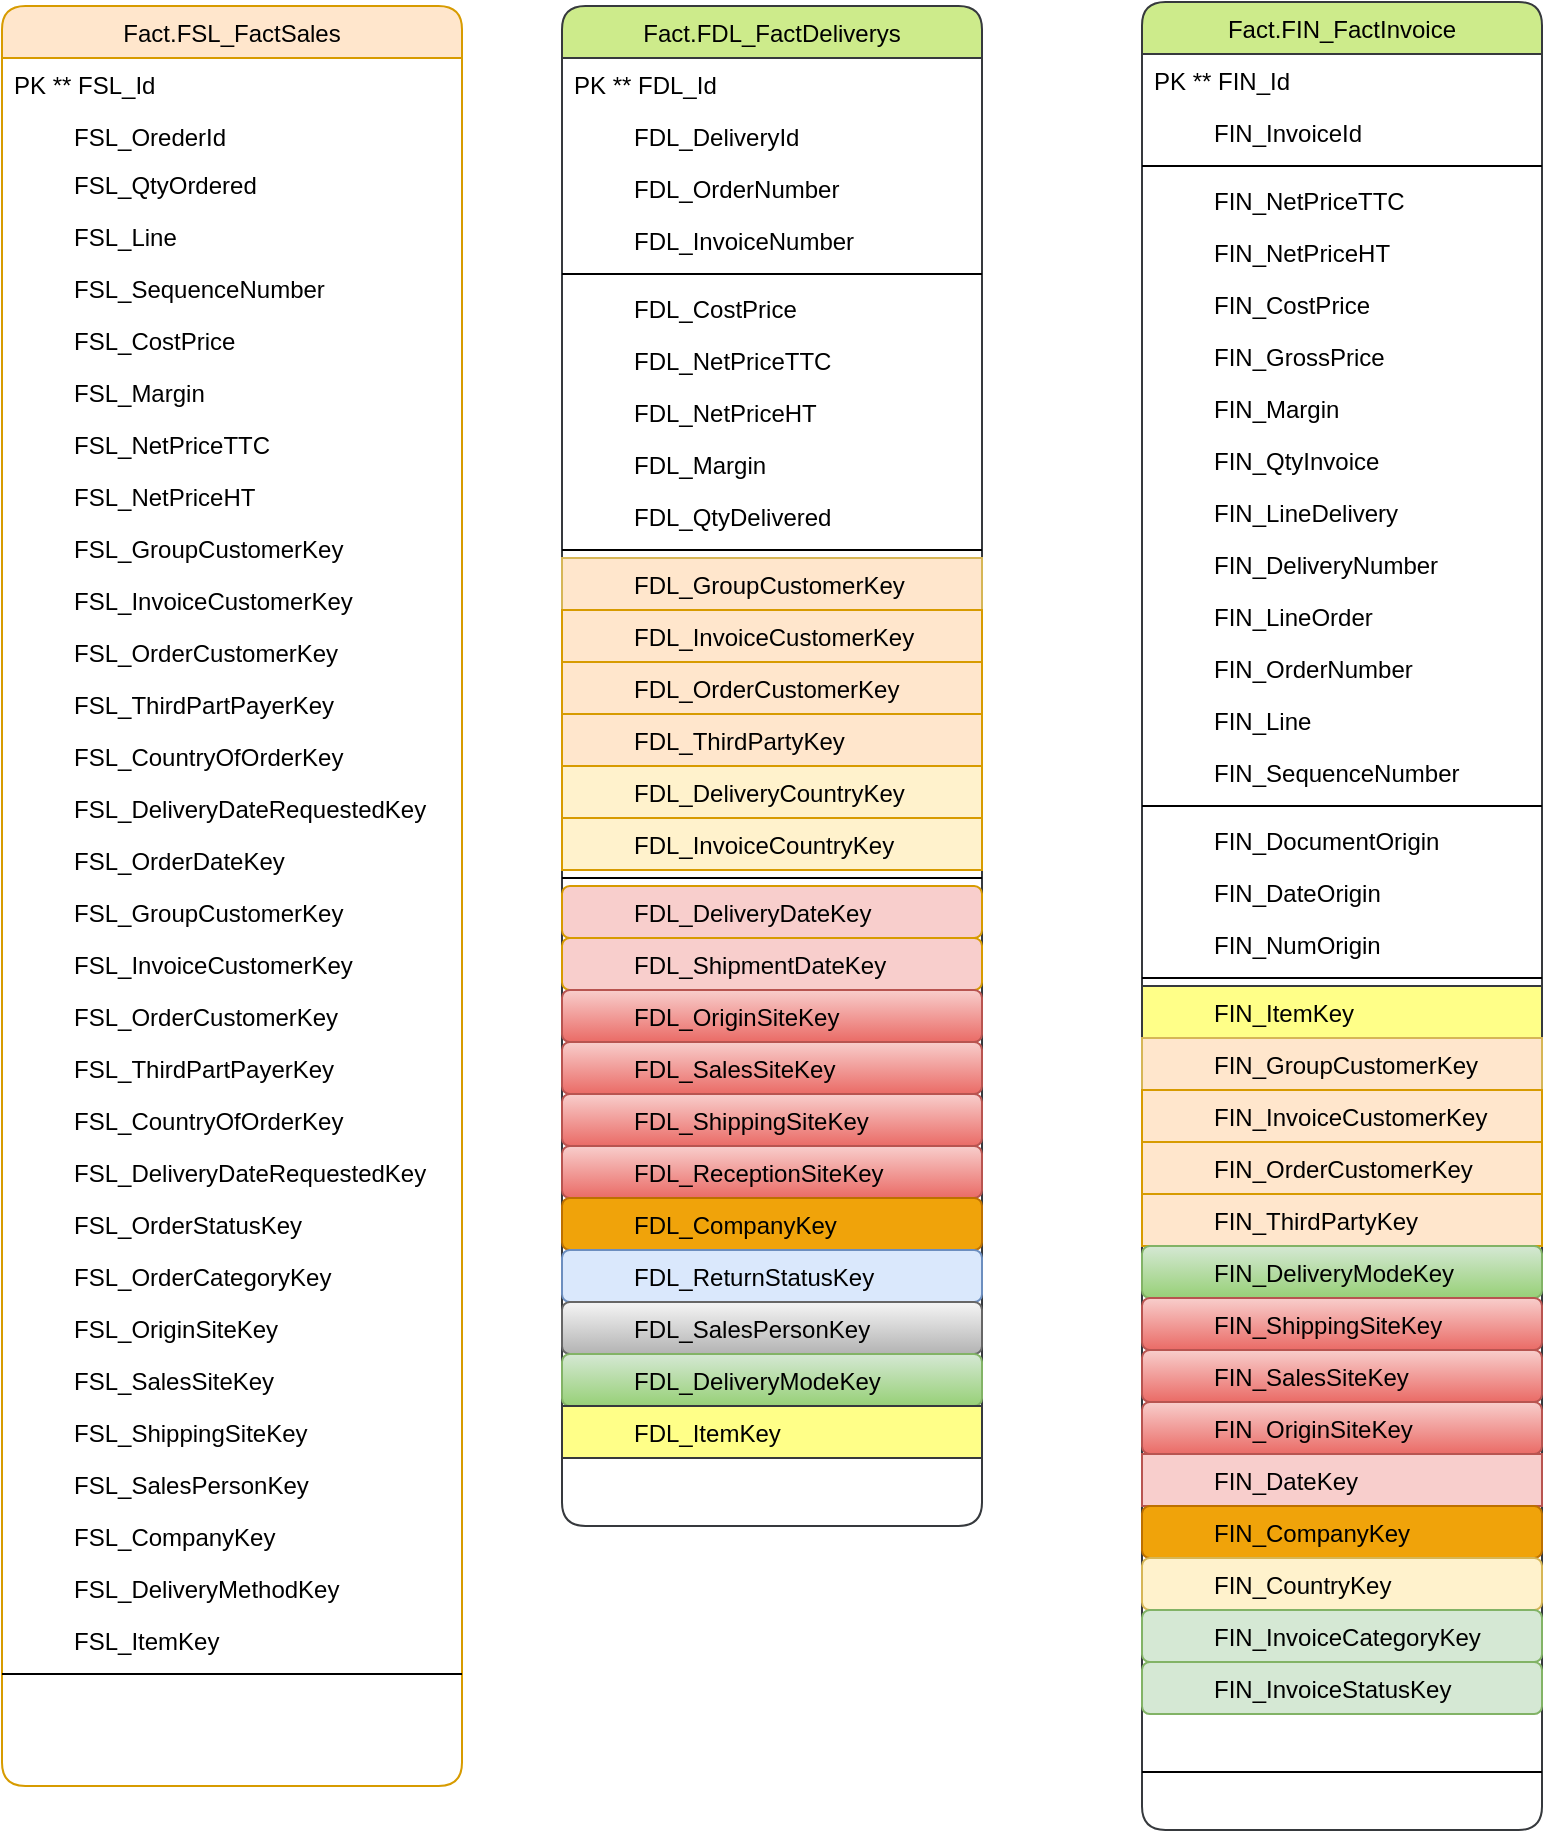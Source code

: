 <mxfile version="21.2.3" type="github">
  <diagram id="C5RBs43oDa-KdzZeNtuy" name="Page-1">
    <mxGraphModel dx="298" dy="638" grid="1" gridSize="10" guides="0" tooltips="1" connect="1" arrows="1" fold="1" page="1" pageScale="1" pageWidth="827" pageHeight="1169" math="0" shadow="0">
      <root>
        <mxCell id="WIyWlLk6GJQsqaUBKTNV-0" />
        <mxCell id="WIyWlLk6GJQsqaUBKTNV-1" parent="WIyWlLk6GJQsqaUBKTNV-0" />
        <mxCell id="zkfFHV4jXpPFQw0GAbJ--17" value="Fact.FDL_FactDeliverys" style="swimlane;fontStyle=0;align=center;verticalAlign=top;childLayout=stackLayout;horizontal=1;startSize=26;horizontalStack=0;resizeParent=1;resizeLast=0;collapsible=1;marginBottom=0;rounded=1;shadow=0;strokeWidth=1;fillColor=#cdeb8b;strokeColor=#36393d;" parent="WIyWlLk6GJQsqaUBKTNV-1" vertex="1">
          <mxGeometry x="550" y="240" width="210" height="760" as="geometry">
            <mxRectangle x="550" y="140" width="160" height="26" as="alternateBounds" />
          </mxGeometry>
        </mxCell>
        <mxCell id="zkfFHV4jXpPFQw0GAbJ--18" value="PK ** FDL_Id" style="text;align=left;verticalAlign=top;spacingLeft=4;spacingRight=4;overflow=hidden;rotatable=0;points=[[0,0.5],[1,0.5]];portConstraint=eastwest;" parent="zkfFHV4jXpPFQw0GAbJ--17" vertex="1">
          <mxGeometry y="26" width="210" height="26" as="geometry" />
        </mxCell>
        <mxCell id="zkfFHV4jXpPFQw0GAbJ--19" value="         FDL_DeliveryId" style="text;align=left;verticalAlign=top;spacingLeft=4;spacingRight=4;overflow=hidden;rotatable=0;points=[[0,0.5],[1,0.5]];portConstraint=eastwest;rounded=0;shadow=0;html=0;" parent="zkfFHV4jXpPFQw0GAbJ--17" vertex="1">
          <mxGeometry y="52" width="210" height="26" as="geometry" />
        </mxCell>
        <mxCell id="yMNnYsmY4ad9jijK5Zf2-101" value="         FDL_OrderNumber  " style="text;align=left;verticalAlign=top;spacingLeft=4;spacingRight=4;overflow=hidden;rotatable=0;points=[[0,0.5],[1,0.5]];portConstraint=eastwest;rounded=0;shadow=0;html=0;" parent="zkfFHV4jXpPFQw0GAbJ--17" vertex="1">
          <mxGeometry y="78" width="210" height="26" as="geometry" />
        </mxCell>
        <mxCell id="yMNnYsmY4ad9jijK5Zf2-102" value="         FDL_InvoiceNumber  " style="text;align=left;verticalAlign=top;spacingLeft=4;spacingRight=4;overflow=hidden;rotatable=0;points=[[0,0.5],[1,0.5]];portConstraint=eastwest;rounded=0;shadow=0;html=0;" parent="zkfFHV4jXpPFQw0GAbJ--17" vertex="1">
          <mxGeometry y="104" width="210" height="26" as="geometry" />
        </mxCell>
        <mxCell id="zkfFHV4jXpPFQw0GAbJ--23" value="" style="line;html=1;strokeWidth=1;align=left;verticalAlign=middle;spacingTop=-1;spacingLeft=3;spacingRight=3;rotatable=0;labelPosition=right;points=[];portConstraint=eastwest;" parent="zkfFHV4jXpPFQw0GAbJ--17" vertex="1">
          <mxGeometry y="130" width="210" height="8" as="geometry" />
        </mxCell>
        <mxCell id="yMNnYsmY4ad9jijK5Zf2-129" value="         FDL_CostPrice   " style="text;align=left;verticalAlign=top;spacingLeft=4;spacingRight=4;overflow=hidden;rotatable=0;points=[[0,0.5],[1,0.5]];portConstraint=eastwest;rounded=0;shadow=0;html=0;" parent="zkfFHV4jXpPFQw0GAbJ--17" vertex="1">
          <mxGeometry y="138" width="210" height="26" as="geometry" />
        </mxCell>
        <mxCell id="yMNnYsmY4ad9jijK5Zf2-130" value="         FDL_NetPriceTTC  " style="text;align=left;verticalAlign=top;spacingLeft=4;spacingRight=4;overflow=hidden;rotatable=0;points=[[0,0.5],[1,0.5]];portConstraint=eastwest;rounded=0;shadow=0;html=0;" parent="zkfFHV4jXpPFQw0GAbJ--17" vertex="1">
          <mxGeometry y="164" width="210" height="26" as="geometry" />
        </mxCell>
        <mxCell id="yMNnYsmY4ad9jijK5Zf2-131" value="         FDL_NetPriceHT  " style="text;align=left;verticalAlign=top;spacingLeft=4;spacingRight=4;overflow=hidden;rotatable=0;points=[[0,0.5],[1,0.5]];portConstraint=eastwest;rounded=0;shadow=0;html=0;" parent="zkfFHV4jXpPFQw0GAbJ--17" vertex="1">
          <mxGeometry y="190" width="210" height="26" as="geometry" />
        </mxCell>
        <mxCell id="yMNnYsmY4ad9jijK5Zf2-132" value="         FDL_Margin  " style="text;align=left;verticalAlign=top;spacingLeft=4;spacingRight=4;overflow=hidden;rotatable=0;points=[[0,0.5],[1,0.5]];portConstraint=eastwest;rounded=0;shadow=0;html=0;" parent="zkfFHV4jXpPFQw0GAbJ--17" vertex="1">
          <mxGeometry y="216" width="210" height="26" as="geometry" />
        </mxCell>
        <mxCell id="yMNnYsmY4ad9jijK5Zf2-133" value="         FDL_QtyDelivered  " style="text;align=left;verticalAlign=top;spacingLeft=4;spacingRight=4;overflow=hidden;rotatable=0;points=[[0,0.5],[1,0.5]];portConstraint=eastwest;rounded=0;shadow=0;html=0;" parent="zkfFHV4jXpPFQw0GAbJ--17" vertex="1">
          <mxGeometry y="242" width="210" height="26" as="geometry" />
        </mxCell>
        <mxCell id="yMNnYsmY4ad9jijK5Zf2-137" value="" style="line;html=1;strokeWidth=1;align=left;verticalAlign=middle;spacingTop=-1;spacingLeft=3;spacingRight=3;rotatable=0;labelPosition=right;points=[];portConstraint=eastwest;" parent="zkfFHV4jXpPFQw0GAbJ--17" vertex="1">
          <mxGeometry y="268" width="210" height="8" as="geometry" />
        </mxCell>
        <mxCell id="yMNnYsmY4ad9jijK5Zf2-103" value="         FDL_GroupCustomerKey  " style="text;align=left;verticalAlign=top;spacingLeft=4;spacingRight=4;overflow=hidden;rotatable=0;points=[[0,0.5],[1,0.5]];portConstraint=eastwest;rounded=0;shadow=0;html=0;fillColor=#FFE6CC;strokeColor=#d6b656;" parent="zkfFHV4jXpPFQw0GAbJ--17" vertex="1">
          <mxGeometry y="276" width="210" height="26" as="geometry" />
        </mxCell>
        <mxCell id="yMNnYsmY4ad9jijK5Zf2-104" value="         FDL_InvoiceCustomerKey  " style="text;align=left;verticalAlign=top;spacingLeft=4;spacingRight=4;overflow=hidden;rotatable=0;points=[[0,0.5],[1,0.5]];portConstraint=eastwest;rounded=0;shadow=0;html=0;fillColor=#ffe6cc;strokeColor=#d79b00;" parent="zkfFHV4jXpPFQw0GAbJ--17" vertex="1">
          <mxGeometry y="302" width="210" height="26" as="geometry" />
        </mxCell>
        <mxCell id="yMNnYsmY4ad9jijK5Zf2-105" value="         FDL_OrderCustomerKey  " style="text;align=left;verticalAlign=top;spacingLeft=4;spacingRight=4;overflow=hidden;rotatable=0;points=[[0,0.5],[1,0.5]];portConstraint=eastwest;rounded=0;shadow=0;html=0;fillColor=#ffe6cc;strokeColor=#d79b00;" parent="zkfFHV4jXpPFQw0GAbJ--17" vertex="1">
          <mxGeometry y="328" width="210" height="26" as="geometry" />
        </mxCell>
        <mxCell id="yMNnYsmY4ad9jijK5Zf2-106" value="         FDL_ThirdPartyKey  " style="text;align=left;verticalAlign=top;spacingLeft=4;spacingRight=4;overflow=hidden;rotatable=0;points=[[0,0.5],[1,0.5]];portConstraint=eastwest;rounded=0;shadow=0;html=0;fillColor=#ffe6cc;strokeColor=#d79b00;" parent="zkfFHV4jXpPFQw0GAbJ--17" vertex="1">
          <mxGeometry y="354" width="210" height="26" as="geometry" />
        </mxCell>
        <mxCell id="yMNnYsmY4ad9jijK5Zf2-107" value="         FDL_DeliveryCountryKey  " style="text;align=left;verticalAlign=top;spacingLeft=4;spacingRight=4;overflow=hidden;rotatable=0;points=[[0,0.5],[1,0.5]];portConstraint=eastwest;rounded=0;shadow=0;html=0;fillColor=#FFF2CC;strokeColor=#d79b00;" parent="zkfFHV4jXpPFQw0GAbJ--17" vertex="1">
          <mxGeometry y="380" width="210" height="26" as="geometry" />
        </mxCell>
        <mxCell id="yMNnYsmY4ad9jijK5Zf2-108" value="         FDL_InvoiceCountryKey" style="text;align=left;verticalAlign=top;spacingLeft=4;spacingRight=4;overflow=hidden;rotatable=0;points=[[0,0.5],[1,0.5]];portConstraint=eastwest;rounded=0;shadow=0;html=0;fillColor=#FFF2CC;strokeColor=#d79b00;" parent="zkfFHV4jXpPFQw0GAbJ--17" vertex="1">
          <mxGeometry y="406" width="210" height="26" as="geometry" />
        </mxCell>
        <mxCell id="yMNnYsmY4ad9jijK5Zf2-109" value="" style="line;html=1;strokeWidth=1;align=left;verticalAlign=middle;spacingTop=-1;spacingLeft=3;spacingRight=3;rotatable=0;labelPosition=right;points=[];portConstraint=eastwest;" parent="zkfFHV4jXpPFQw0GAbJ--17" vertex="1">
          <mxGeometry y="432" width="210" height="8" as="geometry" />
        </mxCell>
        <mxCell id="yMNnYsmY4ad9jijK5Zf2-110" value="         FDL_DeliveryDateKey  " style="text;align=left;verticalAlign=top;spacingLeft=4;spacingRight=4;overflow=hidden;rotatable=0;points=[[0,0.5],[1,0.5]];portConstraint=eastwest;rounded=1;shadow=0;html=0;fillColor=#F8CECC;strokeColor=#d79b00;" parent="zkfFHV4jXpPFQw0GAbJ--17" vertex="1">
          <mxGeometry y="440" width="210" height="26" as="geometry" />
        </mxCell>
        <mxCell id="yMNnYsmY4ad9jijK5Zf2-112" value="         FDL_ShipmentDateKey  " style="text;align=left;verticalAlign=top;spacingLeft=4;spacingRight=4;overflow=hidden;rotatable=0;points=[[0,0.5],[1,0.5]];portConstraint=eastwest;rounded=1;shadow=0;html=0;fillColor=#F8CECC;strokeColor=#d79b00;" parent="zkfFHV4jXpPFQw0GAbJ--17" vertex="1">
          <mxGeometry y="466" width="210" height="26" as="geometry" />
        </mxCell>
        <mxCell id="yMNnYsmY4ad9jijK5Zf2-118" value="         FDL_OriginSiteKey&#xa;  " style="text;align=left;verticalAlign=top;spacingLeft=4;spacingRight=4;overflow=hidden;rotatable=0;points=[[0,0.5],[1,0.5]];portConstraint=eastwest;rounded=1;shadow=0;html=0;fillColor=#f8cecc;strokeColor=#b85450;gradientColor=#ea6b66;" parent="zkfFHV4jXpPFQw0GAbJ--17" vertex="1">
          <mxGeometry y="492" width="210" height="26" as="geometry" />
        </mxCell>
        <mxCell id="yMNnYsmY4ad9jijK5Zf2-119" value="         FDL_SalesSiteKey&#xa;  " style="text;align=left;verticalAlign=top;spacingLeft=4;spacingRight=4;overflow=hidden;rotatable=0;points=[[0,0.5],[1,0.5]];portConstraint=eastwest;rounded=1;shadow=0;html=0;fillColor=#f8cecc;strokeColor=#b85450;gradientColor=#ea6b66;" parent="zkfFHV4jXpPFQw0GAbJ--17" vertex="1">
          <mxGeometry y="518" width="210" height="26" as="geometry" />
        </mxCell>
        <mxCell id="yMNnYsmY4ad9jijK5Zf2-120" value="         FDL_ShippingSiteKey&#xa;  " style="text;align=left;verticalAlign=top;spacingLeft=4;spacingRight=4;overflow=hidden;rotatable=0;points=[[0,0.5],[1,0.5]];portConstraint=eastwest;rounded=1;shadow=0;html=0;fillColor=#f8cecc;strokeColor=#b85450;gradientColor=#ea6b66;" parent="zkfFHV4jXpPFQw0GAbJ--17" vertex="1">
          <mxGeometry y="544" width="210" height="26" as="geometry" />
        </mxCell>
        <mxCell id="yMNnYsmY4ad9jijK5Zf2-121" value="         FDL_ReceptionSiteKey&#xa;  " style="text;align=left;verticalAlign=top;spacingLeft=4;spacingRight=4;overflow=hidden;rotatable=0;points=[[0,0.5],[1,0.5]];portConstraint=eastwest;rounded=1;shadow=0;html=0;fillColor=#f8cecc;strokeColor=#b85450;gradientColor=#ea6b66;" parent="zkfFHV4jXpPFQw0GAbJ--17" vertex="1">
          <mxGeometry y="570" width="210" height="26" as="geometry" />
        </mxCell>
        <mxCell id="yMNnYsmY4ad9jijK5Zf2-122" value="         FDL_CompanyKey&#xa;  " style="text;align=left;verticalAlign=top;spacingLeft=4;spacingRight=4;overflow=hidden;rotatable=0;points=[[0,0.5],[1,0.5]];portConstraint=eastwest;rounded=1;shadow=0;html=0;fillColor=#f0a30a;strokeColor=#BD7000;fontColor=#000000;" parent="zkfFHV4jXpPFQw0GAbJ--17" vertex="1">
          <mxGeometry y="596" width="210" height="26" as="geometry" />
        </mxCell>
        <mxCell id="yMNnYsmY4ad9jijK5Zf2-123" value="         FDL_ReturnStatusKey&#xa;  " style="text;align=left;verticalAlign=top;spacingLeft=4;spacingRight=4;overflow=hidden;rotatable=0;points=[[0,0.5],[1,0.5]];portConstraint=eastwest;rounded=1;shadow=0;html=0;fillColor=#dae8fc;strokeColor=#6c8ebf;" parent="zkfFHV4jXpPFQw0GAbJ--17" vertex="1">
          <mxGeometry y="622" width="210" height="26" as="geometry" />
        </mxCell>
        <mxCell id="yMNnYsmY4ad9jijK5Zf2-126" value="         FDL_SalesPersonKey&#xa;  " style="text;align=left;verticalAlign=top;spacingLeft=4;spacingRight=4;overflow=hidden;rotatable=0;points=[[0,0.5],[1,0.5]];portConstraint=eastwest;rounded=1;shadow=0;html=0;fillColor=#f5f5f5;strokeColor=#666666;gradientColor=#b3b3b3;" parent="zkfFHV4jXpPFQw0GAbJ--17" vertex="1">
          <mxGeometry y="648" width="210" height="26" as="geometry" />
        </mxCell>
        <mxCell id="yMNnYsmY4ad9jijK5Zf2-127" value="         FDL_DeliveryModeKey&#xa;  " style="text;align=left;verticalAlign=top;spacingLeft=4;spacingRight=4;overflow=hidden;rotatable=0;points=[[0,0.5],[1,0.5]];portConstraint=eastwest;rounded=1;shadow=0;html=0;fillColor=#d5e8d4;strokeColor=#82b366;gradientColor=#97d077;" parent="zkfFHV4jXpPFQw0GAbJ--17" vertex="1">
          <mxGeometry y="674" width="210" height="26" as="geometry" />
        </mxCell>
        <mxCell id="yMNnYsmY4ad9jijK5Zf2-139" value="         FDL_ItemKey " style="text;align=left;verticalAlign=top;spacingLeft=4;spacingRight=4;overflow=hidden;rotatable=0;points=[[0,0.5],[1,0.5]];portConstraint=eastwest;rounded=0;shadow=0;html=0;fillColor=#ffff88;strokeColor=#36393d;" parent="zkfFHV4jXpPFQw0GAbJ--17" vertex="1">
          <mxGeometry y="700" width="210" height="26" as="geometry" />
        </mxCell>
        <mxCell id="yMNnYsmY4ad9jijK5Zf2-24" value="Fact.FIN_FactInvoice" style="swimlane;fontStyle=0;align=center;verticalAlign=top;childLayout=stackLayout;horizontal=1;startSize=26;horizontalStack=0;resizeParent=1;resizeLast=0;collapsible=1;marginBottom=0;rounded=1;shadow=0;strokeWidth=1;fillColor=#cdeb8b;strokeColor=#36393d;" parent="WIyWlLk6GJQsqaUBKTNV-1" vertex="1">
          <mxGeometry x="840" y="238" width="200" height="914" as="geometry">
            <mxRectangle x="550" y="140" width="160" height="26" as="alternateBounds" />
          </mxGeometry>
        </mxCell>
        <mxCell id="yMNnYsmY4ad9jijK5Zf2-25" value="PK ** FIN_Id" style="text;align=left;verticalAlign=top;spacingLeft=4;spacingRight=4;overflow=hidden;rotatable=0;points=[[0,0.5],[1,0.5]];portConstraint=eastwest;" parent="yMNnYsmY4ad9jijK5Zf2-24" vertex="1">
          <mxGeometry y="26" width="200" height="26" as="geometry" />
        </mxCell>
        <mxCell id="yMNnYsmY4ad9jijK5Zf2-26" value="         FIN_InvoiceId" style="text;align=left;verticalAlign=top;spacingLeft=4;spacingRight=4;overflow=hidden;rotatable=0;points=[[0,0.5],[1,0.5]];portConstraint=eastwest;rounded=0;shadow=0;html=0;" parent="yMNnYsmY4ad9jijK5Zf2-24" vertex="1">
          <mxGeometry y="52" width="200" height="26" as="geometry" />
        </mxCell>
        <mxCell id="yMNnYsmY4ad9jijK5Zf2-27" value="" style="line;html=1;strokeWidth=1;align=left;verticalAlign=middle;spacingTop=-1;spacingLeft=3;spacingRight=3;rotatable=0;labelPosition=right;points=[];portConstraint=eastwest;" parent="yMNnYsmY4ad9jijK5Zf2-24" vertex="1">
          <mxGeometry y="78" width="200" height="8" as="geometry" />
        </mxCell>
        <mxCell id="yMNnYsmY4ad9jijK5Zf2-147" value="         FIN_NetPriceTTC&#xa; " style="text;align=left;verticalAlign=top;spacingLeft=4;spacingRight=4;overflow=hidden;rotatable=0;points=[[0,0.5],[1,0.5]];portConstraint=eastwest;rounded=0;shadow=0;html=0;" parent="yMNnYsmY4ad9jijK5Zf2-24" vertex="1">
          <mxGeometry y="86" width="200" height="26" as="geometry" />
        </mxCell>
        <mxCell id="yMNnYsmY4ad9jijK5Zf2-151" value="         FIN_NetPriceHT&#xa; " style="text;align=left;verticalAlign=top;spacingLeft=4;spacingRight=4;overflow=hidden;rotatable=0;points=[[0,0.5],[1,0.5]];portConstraint=eastwest;rounded=0;shadow=0;html=0;" parent="yMNnYsmY4ad9jijK5Zf2-24" vertex="1">
          <mxGeometry y="112" width="200" height="26" as="geometry" />
        </mxCell>
        <mxCell id="yMNnYsmY4ad9jijK5Zf2-152" value="         FIN_CostPrice  &#xa; " style="text;align=left;verticalAlign=top;spacingLeft=4;spacingRight=4;overflow=hidden;rotatable=0;points=[[0,0.5],[1,0.5]];portConstraint=eastwest;rounded=0;shadow=0;html=0;" parent="yMNnYsmY4ad9jijK5Zf2-24" vertex="1">
          <mxGeometry y="138" width="200" height="26" as="geometry" />
        </mxCell>
        <mxCell id="yMNnYsmY4ad9jijK5Zf2-153" value="         FIN_GrossPrice  &#xa; " style="text;align=left;verticalAlign=top;spacingLeft=4;spacingRight=4;overflow=hidden;rotatable=0;points=[[0,0.5],[1,0.5]];portConstraint=eastwest;rounded=0;shadow=0;html=0;" parent="yMNnYsmY4ad9jijK5Zf2-24" vertex="1">
          <mxGeometry y="164" width="200" height="26" as="geometry" />
        </mxCell>
        <mxCell id="yMNnYsmY4ad9jijK5Zf2-150" value="         FIN_Margin " style="text;align=left;verticalAlign=top;spacingLeft=4;spacingRight=4;overflow=hidden;rotatable=0;points=[[0,0.5],[1,0.5]];portConstraint=eastwest;rounded=0;shadow=0;html=0;" parent="yMNnYsmY4ad9jijK5Zf2-24" vertex="1">
          <mxGeometry y="190" width="200" height="26" as="geometry" />
        </mxCell>
        <mxCell id="yMNnYsmY4ad9jijK5Zf2-154" value="         FIN_QtyInvoice " style="text;align=left;verticalAlign=top;spacingLeft=4;spacingRight=4;overflow=hidden;rotatable=0;points=[[0,0.5],[1,0.5]];portConstraint=eastwest;rounded=0;shadow=0;html=0;" parent="yMNnYsmY4ad9jijK5Zf2-24" vertex="1">
          <mxGeometry y="216" width="200" height="26" as="geometry" />
        </mxCell>
        <mxCell id="yMNnYsmY4ad9jijK5Zf2-155" value="         FIN_LineDelivery " style="text;align=left;verticalAlign=top;spacingLeft=4;spacingRight=4;overflow=hidden;rotatable=0;points=[[0,0.5],[1,0.5]];portConstraint=eastwest;rounded=0;shadow=0;html=0;" parent="yMNnYsmY4ad9jijK5Zf2-24" vertex="1">
          <mxGeometry y="242" width="200" height="26" as="geometry" />
        </mxCell>
        <mxCell id="yMNnYsmY4ad9jijK5Zf2-156" value="         FIN_DeliveryNumber " style="text;align=left;verticalAlign=top;spacingLeft=4;spacingRight=4;overflow=hidden;rotatable=0;points=[[0,0.5],[1,0.5]];portConstraint=eastwest;rounded=0;shadow=0;html=0;" parent="yMNnYsmY4ad9jijK5Zf2-24" vertex="1">
          <mxGeometry y="268" width="200" height="26" as="geometry" />
        </mxCell>
        <mxCell id="yMNnYsmY4ad9jijK5Zf2-157" value="         FIN_LineOrder" style="text;align=left;verticalAlign=top;spacingLeft=4;spacingRight=4;overflow=hidden;rotatable=0;points=[[0,0.5],[1,0.5]];portConstraint=eastwest;rounded=0;shadow=0;html=0;" parent="yMNnYsmY4ad9jijK5Zf2-24" vertex="1">
          <mxGeometry y="294" width="200" height="26" as="geometry" />
        </mxCell>
        <mxCell id="yMNnYsmY4ad9jijK5Zf2-158" value="         FIN_OrderNumber " style="text;align=left;verticalAlign=top;spacingLeft=4;spacingRight=4;overflow=hidden;rotatable=0;points=[[0,0.5],[1,0.5]];portConstraint=eastwest;rounded=0;shadow=0;html=0;" parent="yMNnYsmY4ad9jijK5Zf2-24" vertex="1">
          <mxGeometry y="320" width="200" height="26" as="geometry" />
        </mxCell>
        <mxCell id="yMNnYsmY4ad9jijK5Zf2-159" value="         FIN_Line " style="text;align=left;verticalAlign=top;spacingLeft=4;spacingRight=4;overflow=hidden;rotatable=0;points=[[0,0.5],[1,0.5]];portConstraint=eastwest;rounded=0;shadow=0;html=0;" parent="yMNnYsmY4ad9jijK5Zf2-24" vertex="1">
          <mxGeometry y="346" width="200" height="26" as="geometry" />
        </mxCell>
        <mxCell id="yMNnYsmY4ad9jijK5Zf2-160" value="         FIN_SequenceNumber " style="text;align=left;verticalAlign=top;spacingLeft=4;spacingRight=4;overflow=hidden;rotatable=0;points=[[0,0.5],[1,0.5]];portConstraint=eastwest;rounded=0;shadow=0;html=0;" parent="yMNnYsmY4ad9jijK5Zf2-24" vertex="1">
          <mxGeometry y="372" width="200" height="26" as="geometry" />
        </mxCell>
        <mxCell id="yMNnYsmY4ad9jijK5Zf2-148" value="" style="line;html=1;strokeWidth=1;align=left;verticalAlign=middle;spacingTop=-1;spacingLeft=3;spacingRight=3;rotatable=0;labelPosition=right;points=[];portConstraint=eastwest;" parent="yMNnYsmY4ad9jijK5Zf2-24" vertex="1">
          <mxGeometry y="398" width="200" height="8" as="geometry" />
        </mxCell>
        <mxCell id="yMNnYsmY4ad9jijK5Zf2-173" value="         FIN_DocumentOrigin" style="text;align=left;verticalAlign=top;spacingLeft=4;spacingRight=4;overflow=hidden;rotatable=0;points=[[0,0.5],[1,0.5]];portConstraint=eastwest;rounded=0;shadow=0;html=0;" parent="yMNnYsmY4ad9jijK5Zf2-24" vertex="1">
          <mxGeometry y="406" width="200" height="26" as="geometry" />
        </mxCell>
        <mxCell id="yMNnYsmY4ad9jijK5Zf2-174" value="         FIN_DateOrigin" style="text;align=left;verticalAlign=top;spacingLeft=4;spacingRight=4;overflow=hidden;rotatable=0;points=[[0,0.5],[1,0.5]];portConstraint=eastwest;rounded=0;shadow=0;html=0;" parent="yMNnYsmY4ad9jijK5Zf2-24" vertex="1">
          <mxGeometry y="432" width="200" height="26" as="geometry" />
        </mxCell>
        <mxCell id="yMNnYsmY4ad9jijK5Zf2-175" value="         FIN_NumOrigin" style="text;align=left;verticalAlign=top;spacingLeft=4;spacingRight=4;overflow=hidden;rotatable=0;points=[[0,0.5],[1,0.5]];portConstraint=eastwest;rounded=0;shadow=0;html=0;" parent="yMNnYsmY4ad9jijK5Zf2-24" vertex="1">
          <mxGeometry y="458" width="200" height="26" as="geometry" />
        </mxCell>
        <mxCell id="yMNnYsmY4ad9jijK5Zf2-149" value="" style="line;html=1;strokeWidth=1;align=left;verticalAlign=middle;spacingTop=-1;spacingLeft=3;spacingRight=3;rotatable=0;labelPosition=right;points=[];portConstraint=eastwest;" parent="yMNnYsmY4ad9jijK5Zf2-24" vertex="1">
          <mxGeometry y="484" width="200" height="8" as="geometry" />
        </mxCell>
        <mxCell id="yMNnYsmY4ad9jijK5Zf2-162" value="         FIN_ItemKey " style="text;align=left;verticalAlign=top;spacingLeft=4;spacingRight=4;overflow=hidden;rotatable=0;points=[[0,0.5],[1,0.5]];portConstraint=eastwest;rounded=0;shadow=0;html=0;fillColor=#ffff88;strokeColor=#36393d;" parent="yMNnYsmY4ad9jijK5Zf2-24" vertex="1">
          <mxGeometry y="492" width="200" height="26" as="geometry" />
        </mxCell>
        <mxCell id="yMNnYsmY4ad9jijK5Zf2-164" value="         FIN_GroupCustomerKey  " style="text;align=left;verticalAlign=top;spacingLeft=4;spacingRight=4;overflow=hidden;rotatable=0;points=[[0,0.5],[1,0.5]];portConstraint=eastwest;rounded=0;shadow=0;html=0;fillColor=#FFE6CC;strokeColor=#d6b656;" parent="yMNnYsmY4ad9jijK5Zf2-24" vertex="1">
          <mxGeometry y="518" width="200" height="26" as="geometry" />
        </mxCell>
        <mxCell id="yMNnYsmY4ad9jijK5Zf2-165" value="         FIN_InvoiceCustomerKey  " style="text;align=left;verticalAlign=top;spacingLeft=4;spacingRight=4;overflow=hidden;rotatable=0;points=[[0,0.5],[1,0.5]];portConstraint=eastwest;rounded=0;shadow=0;html=0;fillColor=#ffe6cc;strokeColor=#d79b00;" parent="yMNnYsmY4ad9jijK5Zf2-24" vertex="1">
          <mxGeometry y="544" width="200" height="26" as="geometry" />
        </mxCell>
        <mxCell id="yMNnYsmY4ad9jijK5Zf2-166" value="         FIN_OrderCustomerKey  " style="text;align=left;verticalAlign=top;spacingLeft=4;spacingRight=4;overflow=hidden;rotatable=0;points=[[0,0.5],[1,0.5]];portConstraint=eastwest;rounded=0;shadow=0;html=0;fillColor=#ffe6cc;strokeColor=#d79b00;" parent="yMNnYsmY4ad9jijK5Zf2-24" vertex="1">
          <mxGeometry y="570" width="200" height="26" as="geometry" />
        </mxCell>
        <mxCell id="yMNnYsmY4ad9jijK5Zf2-167" value="         FIN_ThirdPartyKey  " style="text;align=left;verticalAlign=top;spacingLeft=4;spacingRight=4;overflow=hidden;rotatable=0;points=[[0,0.5],[1,0.5]];portConstraint=eastwest;rounded=0;shadow=0;html=0;fillColor=#ffe6cc;strokeColor=#d79b00;" parent="yMNnYsmY4ad9jijK5Zf2-24" vertex="1">
          <mxGeometry y="596" width="200" height="26" as="geometry" />
        </mxCell>
        <mxCell id="yMNnYsmY4ad9jijK5Zf2-176" value="         FIN_DeliveryModeKey&#xa;  " style="text;align=left;verticalAlign=top;spacingLeft=4;spacingRight=4;overflow=hidden;rotatable=0;points=[[0,0.5],[1,0.5]];portConstraint=eastwest;rounded=1;shadow=0;html=0;fillColor=#d5e8d4;strokeColor=#82b366;gradientColor=#97d077;" parent="yMNnYsmY4ad9jijK5Zf2-24" vertex="1">
          <mxGeometry y="622" width="200" height="26" as="geometry" />
        </mxCell>
        <mxCell id="yMNnYsmY4ad9jijK5Zf2-179" value="         FIN_ShippingSiteKey&#xa;  " style="text;align=left;verticalAlign=top;spacingLeft=4;spacingRight=4;overflow=hidden;rotatable=0;points=[[0,0.5],[1,0.5]];portConstraint=eastwest;rounded=1;shadow=0;html=0;fillColor=#f8cecc;strokeColor=#b85450;gradientColor=#ea6b66;" parent="yMNnYsmY4ad9jijK5Zf2-24" vertex="1">
          <mxGeometry y="648" width="200" height="26" as="geometry" />
        </mxCell>
        <mxCell id="yMNnYsmY4ad9jijK5Zf2-178" value="         FIN_SalesSiteKey&#xa;  " style="text;align=left;verticalAlign=top;spacingLeft=4;spacingRight=4;overflow=hidden;rotatable=0;points=[[0,0.5],[1,0.5]];portConstraint=eastwest;rounded=1;shadow=0;html=0;fillColor=#f8cecc;strokeColor=#b85450;gradientColor=#ea6b66;" parent="yMNnYsmY4ad9jijK5Zf2-24" vertex="1">
          <mxGeometry y="674" width="200" height="26" as="geometry" />
        </mxCell>
        <mxCell id="yMNnYsmY4ad9jijK5Zf2-177" value="         FIN_OriginSiteKey&#xa;  " style="text;align=left;verticalAlign=top;spacingLeft=4;spacingRight=4;overflow=hidden;rotatable=0;points=[[0,0.5],[1,0.5]];portConstraint=eastwest;rounded=1;shadow=0;html=0;fillColor=#f8cecc;strokeColor=#b85450;gradientColor=#ea6b66;" parent="yMNnYsmY4ad9jijK5Zf2-24" vertex="1">
          <mxGeometry y="700" width="200" height="26" as="geometry" />
        </mxCell>
        <mxCell id="yMNnYsmY4ad9jijK5Zf2-180" value="         FIN_DateKey" style="text;align=left;verticalAlign=top;spacingLeft=4;spacingRight=4;overflow=hidden;rotatable=0;points=[[0,0.5],[1,0.5]];portConstraint=eastwest;rounded=0;shadow=0;html=0;fillColor=#f8cecc;strokeColor=#b85450;" parent="yMNnYsmY4ad9jijK5Zf2-24" vertex="1">
          <mxGeometry y="726" width="200" height="26" as="geometry" />
        </mxCell>
        <mxCell id="yMNnYsmY4ad9jijK5Zf2-181" value="         FIN_CompanyKey&#xa;  " style="text;align=left;verticalAlign=top;spacingLeft=4;spacingRight=4;overflow=hidden;rotatable=0;points=[[0,0.5],[1,0.5]];portConstraint=eastwest;rounded=1;shadow=0;html=0;fillColor=#f0a30a;strokeColor=#BD7000;fontColor=#000000;" parent="yMNnYsmY4ad9jijK5Zf2-24" vertex="1">
          <mxGeometry y="752" width="200" height="26" as="geometry" />
        </mxCell>
        <mxCell id="yMNnYsmY4ad9jijK5Zf2-182" value="         FIN_CountryKey&#xa;  " style="text;align=left;verticalAlign=top;spacingLeft=4;spacingRight=4;overflow=hidden;rotatable=0;points=[[0,0.5],[1,0.5]];portConstraint=eastwest;rounded=1;shadow=0;html=0;fillColor=#fff2cc;strokeColor=#d6b656;" parent="yMNnYsmY4ad9jijK5Zf2-24" vertex="1">
          <mxGeometry y="778" width="200" height="26" as="geometry" />
        </mxCell>
        <mxCell id="yMNnYsmY4ad9jijK5Zf2-185" value="         FIN_InvoiceCategoryKey  " style="text;align=left;verticalAlign=top;spacingLeft=4;spacingRight=4;overflow=hidden;rotatable=0;points=[[0,0.5],[1,0.5]];portConstraint=eastwest;rounded=1;shadow=0;html=0;fillColor=#d5e8d4;strokeColor=#82b366;" parent="yMNnYsmY4ad9jijK5Zf2-24" vertex="1">
          <mxGeometry y="804" width="200" height="26" as="geometry" />
        </mxCell>
        <mxCell id="yMNnYsmY4ad9jijK5Zf2-184" value="         FIN_InvoiceStatusKey  " style="text;align=left;verticalAlign=top;spacingLeft=4;spacingRight=4;overflow=hidden;rotatable=0;points=[[0,0.5],[1,0.5]];portConstraint=eastwest;rounded=1;shadow=0;html=0;fillColor=#d5e8d4;strokeColor=#82b366;" parent="yMNnYsmY4ad9jijK5Zf2-24" vertex="1">
          <mxGeometry y="830" width="200" height="26" as="geometry" />
        </mxCell>
        <mxCell id="yMNnYsmY4ad9jijK5Zf2-169" value="" style="line;html=1;strokeWidth=1;align=left;verticalAlign=middle;spacingTop=-1;spacingLeft=3;spacingRight=3;rotatable=0;labelPosition=right;points=[];portConstraint=eastwest;" parent="yMNnYsmY4ad9jijK5Zf2-24" vertex="1">
          <mxGeometry y="856" width="200" height="58" as="geometry" />
        </mxCell>
        <mxCell id="yMNnYsmY4ad9jijK5Zf2-32" value="Fact.FSL_FactSales" style="swimlane;fontStyle=0;align=center;verticalAlign=top;childLayout=stackLayout;horizontal=1;startSize=26;horizontalStack=0;resizeParent=1;resizeLast=0;collapsible=1;marginBottom=0;rounded=1;shadow=0;strokeWidth=1;fillStyle=auto;fillColor=#ffe6cc;strokeColor=#d79b00;" parent="WIyWlLk6GJQsqaUBKTNV-1" vertex="1">
          <mxGeometry x="270" y="240" width="230" height="890" as="geometry">
            <mxRectangle x="550" y="140" width="160" height="26" as="alternateBounds" />
          </mxGeometry>
        </mxCell>
        <mxCell id="yMNnYsmY4ad9jijK5Zf2-33" value="PK ** FSL_Id" style="text;align=left;verticalAlign=top;spacingLeft=4;spacingRight=4;overflow=hidden;rotatable=0;points=[[0,0.5],[1,0.5]];portConstraint=eastwest;" parent="yMNnYsmY4ad9jijK5Zf2-32" vertex="1">
          <mxGeometry y="26" width="230" height="26" as="geometry" />
        </mxCell>
        <mxCell id="yMNnYsmY4ad9jijK5Zf2-96" value="         FSL_OrederId" style="text;align=left;verticalAlign=top;spacingLeft=4;spacingRight=4;overflow=hidden;rotatable=0;points=[[0,0.5],[1,0.5]];portConstraint=eastwest;rounded=0;shadow=0;html=0;" parent="yMNnYsmY4ad9jijK5Zf2-32" vertex="1">
          <mxGeometry y="52" width="230" height="24" as="geometry" />
        </mxCell>
        <mxCell id="yMNnYsmY4ad9jijK5Zf2-80" value="         FSL_QtyOrdered " style="text;align=left;verticalAlign=top;spacingLeft=4;spacingRight=4;overflow=hidden;rotatable=0;points=[[0,0.5],[1,0.5]];portConstraint=eastwest;rounded=0;shadow=0;html=0;" parent="yMNnYsmY4ad9jijK5Zf2-32" vertex="1">
          <mxGeometry y="76" width="230" height="26" as="geometry" />
        </mxCell>
        <mxCell id="yMNnYsmY4ad9jijK5Zf2-84" value="         FSL_Line " style="text;align=left;verticalAlign=top;spacingLeft=4;spacingRight=4;overflow=hidden;rotatable=0;points=[[0,0.5],[1,0.5]];portConstraint=eastwest;rounded=0;shadow=0;html=0;" parent="yMNnYsmY4ad9jijK5Zf2-32" vertex="1">
          <mxGeometry y="102" width="230" height="26" as="geometry" />
        </mxCell>
        <mxCell id="yMNnYsmY4ad9jijK5Zf2-85" value="         FSL_SequenceNumber " style="text;align=left;verticalAlign=top;spacingLeft=4;spacingRight=4;overflow=hidden;rotatable=0;points=[[0,0.5],[1,0.5]];portConstraint=eastwest;rounded=0;shadow=0;html=0;" parent="yMNnYsmY4ad9jijK5Zf2-32" vertex="1">
          <mxGeometry y="128" width="230" height="26" as="geometry" />
        </mxCell>
        <mxCell id="yMNnYsmY4ad9jijK5Zf2-90" value="         FSL_CostPrice " style="text;align=left;verticalAlign=top;spacingLeft=4;spacingRight=4;overflow=hidden;rotatable=0;points=[[0,0.5],[1,0.5]];portConstraint=eastwest;rounded=0;shadow=0;html=0;" parent="yMNnYsmY4ad9jijK5Zf2-32" vertex="1">
          <mxGeometry y="154" width="230" height="26" as="geometry" />
        </mxCell>
        <mxCell id="yMNnYsmY4ad9jijK5Zf2-91" value="         FSL_Margin" style="text;align=left;verticalAlign=top;spacingLeft=4;spacingRight=4;overflow=hidden;rotatable=0;points=[[0,0.5],[1,0.5]];portConstraint=eastwest;rounded=0;shadow=0;html=0;" parent="yMNnYsmY4ad9jijK5Zf2-32" vertex="1">
          <mxGeometry y="180" width="230" height="26" as="geometry" />
        </mxCell>
        <mxCell id="yMNnYsmY4ad9jijK5Zf2-92" value="         FSL_NetPriceTTC " style="text;align=left;verticalAlign=top;spacingLeft=4;spacingRight=4;overflow=hidden;rotatable=0;points=[[0,0.5],[1,0.5]];portConstraint=eastwest;rounded=0;shadow=0;html=0;" parent="yMNnYsmY4ad9jijK5Zf2-32" vertex="1">
          <mxGeometry y="206" width="230" height="26" as="geometry" />
        </mxCell>
        <mxCell id="yMNnYsmY4ad9jijK5Zf2-93" value="         FSL_NetPriceHT " style="text;align=left;verticalAlign=top;spacingLeft=4;spacingRight=4;overflow=hidden;rotatable=0;points=[[0,0.5],[1,0.5]];portConstraint=eastwest;rounded=0;shadow=0;html=0;" parent="yMNnYsmY4ad9jijK5Zf2-32" vertex="1">
          <mxGeometry y="232" width="230" height="26" as="geometry" />
        </mxCell>
        <mxCell id="yMNnYsmY4ad9jijK5Zf2-46" value="         FSL_GroupCustomerKey" style="text;align=left;verticalAlign=top;spacingLeft=4;spacingRight=4;overflow=hidden;rotatable=0;points=[[0,0.5],[1,0.5]];portConstraint=eastwest;rounded=0;shadow=0;html=0;" parent="yMNnYsmY4ad9jijK5Zf2-32" vertex="1">
          <mxGeometry y="258" width="230" height="26" as="geometry" />
        </mxCell>
        <mxCell id="yMNnYsmY4ad9jijK5Zf2-47" value="         FSL_InvoiceCustomerKey" style="text;align=left;verticalAlign=top;spacingLeft=4;spacingRight=4;overflow=hidden;rotatable=0;points=[[0,0.5],[1,0.5]];portConstraint=eastwest;rounded=0;shadow=0;html=0;" parent="yMNnYsmY4ad9jijK5Zf2-32" vertex="1">
          <mxGeometry y="284" width="230" height="26" as="geometry" />
        </mxCell>
        <mxCell id="yMNnYsmY4ad9jijK5Zf2-48" value="         FSL_OrderCustomerKey" style="text;align=left;verticalAlign=top;spacingLeft=4;spacingRight=4;overflow=hidden;rotatable=0;points=[[0,0.5],[1,0.5]];portConstraint=eastwest;rounded=0;shadow=0;html=0;" parent="yMNnYsmY4ad9jijK5Zf2-32" vertex="1">
          <mxGeometry y="310" width="230" height="26" as="geometry" />
        </mxCell>
        <mxCell id="yMNnYsmY4ad9jijK5Zf2-49" value="         FSL_ThirdPartPayerKey" style="text;align=left;verticalAlign=top;spacingLeft=4;spacingRight=4;overflow=hidden;rotatable=0;points=[[0,0.5],[1,0.5]];portConstraint=eastwest;rounded=0;shadow=0;html=0;" parent="yMNnYsmY4ad9jijK5Zf2-32" vertex="1">
          <mxGeometry y="336" width="230" height="26" as="geometry" />
        </mxCell>
        <mxCell id="yMNnYsmY4ad9jijK5Zf2-51" value="         FSL_CountryOfOrderKey" style="text;align=left;verticalAlign=top;spacingLeft=4;spacingRight=4;overflow=hidden;rotatable=0;points=[[0,0.5],[1,0.5]];portConstraint=eastwest;rounded=0;shadow=0;html=0;" parent="yMNnYsmY4ad9jijK5Zf2-32" vertex="1">
          <mxGeometry y="362" width="230" height="26" as="geometry" />
        </mxCell>
        <mxCell id="yMNnYsmY4ad9jijK5Zf2-56" value="         FSL_DeliveryDateRequestedKey" style="text;align=left;verticalAlign=top;spacingLeft=4;spacingRight=4;overflow=hidden;rotatable=0;points=[[0,0.5],[1,0.5]];portConstraint=eastwest;rounded=0;shadow=0;html=0;" parent="yMNnYsmY4ad9jijK5Zf2-32" vertex="1">
          <mxGeometry y="388" width="230" height="26" as="geometry" />
        </mxCell>
        <mxCell id="yMNnYsmY4ad9jijK5Zf2-58" value="         FSL_OrderDateKey" style="text;align=left;verticalAlign=top;spacingLeft=4;spacingRight=4;overflow=hidden;rotatable=0;points=[[0,0.5],[1,0.5]];portConstraint=eastwest;rounded=0;shadow=0;html=0;" parent="yMNnYsmY4ad9jijK5Zf2-32" vertex="1">
          <mxGeometry y="414" width="230" height="26" as="geometry" />
        </mxCell>
        <mxCell id="bi2sYFUUaKAIFgb6Iuu--0" value="         FSL_GroupCustomerKey" style="text;align=left;verticalAlign=top;spacingLeft=4;spacingRight=4;overflow=hidden;rotatable=0;points=[[0,0.5],[1,0.5]];portConstraint=eastwest;rounded=0;shadow=0;html=0;" vertex="1" parent="yMNnYsmY4ad9jijK5Zf2-32">
          <mxGeometry y="440" width="230" height="26" as="geometry" />
        </mxCell>
        <mxCell id="bi2sYFUUaKAIFgb6Iuu--1" value="         FSL_InvoiceCustomerKey" style="text;align=left;verticalAlign=top;spacingLeft=4;spacingRight=4;overflow=hidden;rotatable=0;points=[[0,0.5],[1,0.5]];portConstraint=eastwest;rounded=0;shadow=0;html=0;" vertex="1" parent="yMNnYsmY4ad9jijK5Zf2-32">
          <mxGeometry y="466" width="230" height="26" as="geometry" />
        </mxCell>
        <mxCell id="bi2sYFUUaKAIFgb6Iuu--2" value="         FSL_OrderCustomerKey" style="text;align=left;verticalAlign=top;spacingLeft=4;spacingRight=4;overflow=hidden;rotatable=0;points=[[0,0.5],[1,0.5]];portConstraint=eastwest;rounded=0;shadow=0;html=0;" vertex="1" parent="yMNnYsmY4ad9jijK5Zf2-32">
          <mxGeometry y="492" width="230" height="26" as="geometry" />
        </mxCell>
        <mxCell id="bi2sYFUUaKAIFgb6Iuu--3" value="         FSL_ThirdPartPayerKey" style="text;align=left;verticalAlign=top;spacingLeft=4;spacingRight=4;overflow=hidden;rotatable=0;points=[[0,0.5],[1,0.5]];portConstraint=eastwest;rounded=0;shadow=0;html=0;" vertex="1" parent="yMNnYsmY4ad9jijK5Zf2-32">
          <mxGeometry y="518" width="230" height="26" as="geometry" />
        </mxCell>
        <mxCell id="bi2sYFUUaKAIFgb6Iuu--4" value="         FSL_CountryOfOrderKey" style="text;align=left;verticalAlign=top;spacingLeft=4;spacingRight=4;overflow=hidden;rotatable=0;points=[[0,0.5],[1,0.5]];portConstraint=eastwest;rounded=0;shadow=0;html=0;" vertex="1" parent="yMNnYsmY4ad9jijK5Zf2-32">
          <mxGeometry y="544" width="230" height="26" as="geometry" />
        </mxCell>
        <mxCell id="bi2sYFUUaKAIFgb6Iuu--5" value="         FSL_DeliveryDateRequestedKey" style="text;align=left;verticalAlign=top;spacingLeft=4;spacingRight=4;overflow=hidden;rotatable=0;points=[[0,0.5],[1,0.5]];portConstraint=eastwest;rounded=0;shadow=0;html=0;" vertex="1" parent="yMNnYsmY4ad9jijK5Zf2-32">
          <mxGeometry y="570" width="230" height="26" as="geometry" />
        </mxCell>
        <mxCell id="yMNnYsmY4ad9jijK5Zf2-70" value="         FSL_OrderStatusKey" style="text;align=left;verticalAlign=top;spacingLeft=4;spacingRight=4;overflow=hidden;rotatable=0;points=[[0,0.5],[1,0.5]];portConstraint=eastwest;rounded=0;shadow=0;html=0;" parent="yMNnYsmY4ad9jijK5Zf2-32" vertex="1">
          <mxGeometry y="596" width="230" height="26" as="geometry" />
        </mxCell>
        <mxCell id="yMNnYsmY4ad9jijK5Zf2-71" value="         FSL_OrderCategoryKey" style="text;align=left;verticalAlign=top;spacingLeft=4;spacingRight=4;overflow=hidden;rotatable=0;points=[[0,0.5],[1,0.5]];portConstraint=eastwest;rounded=0;shadow=0;html=0;" parent="yMNnYsmY4ad9jijK5Zf2-32" vertex="1">
          <mxGeometry y="622" width="230" height="26" as="geometry" />
        </mxCell>
        <mxCell id="yMNnYsmY4ad9jijK5Zf2-72" value="         FSL_OriginSiteKey" style="text;align=left;verticalAlign=top;spacingLeft=4;spacingRight=4;overflow=hidden;rotatable=0;points=[[0,0.5],[1,0.5]];portConstraint=eastwest;rounded=0;shadow=0;html=0;" parent="yMNnYsmY4ad9jijK5Zf2-32" vertex="1">
          <mxGeometry y="648" width="230" height="26" as="geometry" />
        </mxCell>
        <mxCell id="yMNnYsmY4ad9jijK5Zf2-73" value="         FSL_SalesSiteKey" style="text;align=left;verticalAlign=top;spacingLeft=4;spacingRight=4;overflow=hidden;rotatable=0;points=[[0,0.5],[1,0.5]];portConstraint=eastwest;rounded=0;shadow=0;html=0;" parent="yMNnYsmY4ad9jijK5Zf2-32" vertex="1">
          <mxGeometry y="674" width="230" height="26" as="geometry" />
        </mxCell>
        <mxCell id="yMNnYsmY4ad9jijK5Zf2-74" value="         FSL_ShippingSiteKey" style="text;align=left;verticalAlign=top;spacingLeft=4;spacingRight=4;overflow=hidden;rotatable=0;points=[[0,0.5],[1,0.5]];portConstraint=eastwest;rounded=0;shadow=0;html=0;" parent="yMNnYsmY4ad9jijK5Zf2-32" vertex="1">
          <mxGeometry y="700" width="230" height="26" as="geometry" />
        </mxCell>
        <mxCell id="yMNnYsmY4ad9jijK5Zf2-75" value="         FSL_SalesPersonKey" style="text;align=left;verticalAlign=top;spacingLeft=4;spacingRight=4;overflow=hidden;rotatable=0;points=[[0,0.5],[1,0.5]];portConstraint=eastwest;rounded=0;shadow=0;html=0;" parent="yMNnYsmY4ad9jijK5Zf2-32" vertex="1">
          <mxGeometry y="726" width="230" height="26" as="geometry" />
        </mxCell>
        <mxCell id="yMNnYsmY4ad9jijK5Zf2-76" value="         FSL_CompanyKey" style="text;align=left;verticalAlign=top;spacingLeft=4;spacingRight=4;overflow=hidden;rotatable=0;points=[[0,0.5],[1,0.5]];portConstraint=eastwest;rounded=0;shadow=0;html=0;" parent="yMNnYsmY4ad9jijK5Zf2-32" vertex="1">
          <mxGeometry y="752" width="230" height="26" as="geometry" />
        </mxCell>
        <mxCell id="yMNnYsmY4ad9jijK5Zf2-81" value="         FSL_DeliveryMethodKey " style="text;align=left;verticalAlign=top;spacingLeft=4;spacingRight=4;overflow=hidden;rotatable=0;points=[[0,0.5],[1,0.5]];portConstraint=eastwest;rounded=0;shadow=0;html=0;" parent="yMNnYsmY4ad9jijK5Zf2-32" vertex="1">
          <mxGeometry y="778" width="230" height="26" as="geometry" />
        </mxCell>
        <mxCell id="yMNnYsmY4ad9jijK5Zf2-88" value="         FSL_ItemKey " style="text;align=left;verticalAlign=top;spacingLeft=4;spacingRight=4;overflow=hidden;rotatable=0;points=[[0,0.5],[1,0.5]];portConstraint=eastwest;rounded=0;shadow=0;html=0;" parent="yMNnYsmY4ad9jijK5Zf2-32" vertex="1">
          <mxGeometry y="804" width="230" height="26" as="geometry" />
        </mxCell>
        <mxCell id="yMNnYsmY4ad9jijK5Zf2-87" value="" style="line;html=1;strokeWidth=1;align=left;verticalAlign=middle;spacingTop=-1;spacingLeft=3;spacingRight=3;rotatable=0;labelPosition=right;points=[];portConstraint=eastwest;" parent="yMNnYsmY4ad9jijK5Zf2-32" vertex="1">
          <mxGeometry y="830" width="230" height="8" as="geometry" />
        </mxCell>
      </root>
    </mxGraphModel>
  </diagram>
</mxfile>
